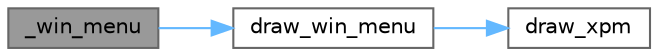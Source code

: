 digraph "_win_menu"
{
 // LATEX_PDF_SIZE
  bgcolor="transparent";
  edge [fontname=Helvetica,fontsize=10,labelfontname=Helvetica,labelfontsize=10];
  node [fontname=Helvetica,fontsize=10,shape=box,height=0.2,width=0.4];
  rankdir="LR";
  Node1 [label="_win_menu",height=0.2,width=0.4,color="gray40", fillcolor="grey60", style="filled", fontcolor="black",tooltip="This function calls the specific draw function to draw the win menu."];
  Node1 -> Node2 [color="steelblue1",style="solid"];
  Node2 [label="draw_win_menu",height=0.2,width=0.4,color="grey40", fillcolor="white", style="filled",URL="$display_8c.html#a947be19a1ddc3c2bdcddce8fe4c1b7de",tooltip="This function displays the \"win menu\" image on the screen."];
  Node2 -> Node3 [color="steelblue1",style="solid"];
  Node3 [label="draw_xpm",height=0.2,width=0.4,color="grey40", fillcolor="white", style="filled",URL="$video_8c.html#af110146e2c41a581c0d543ed7eb61f37",tooltip="This function prints a xmp image to the display."];
}
